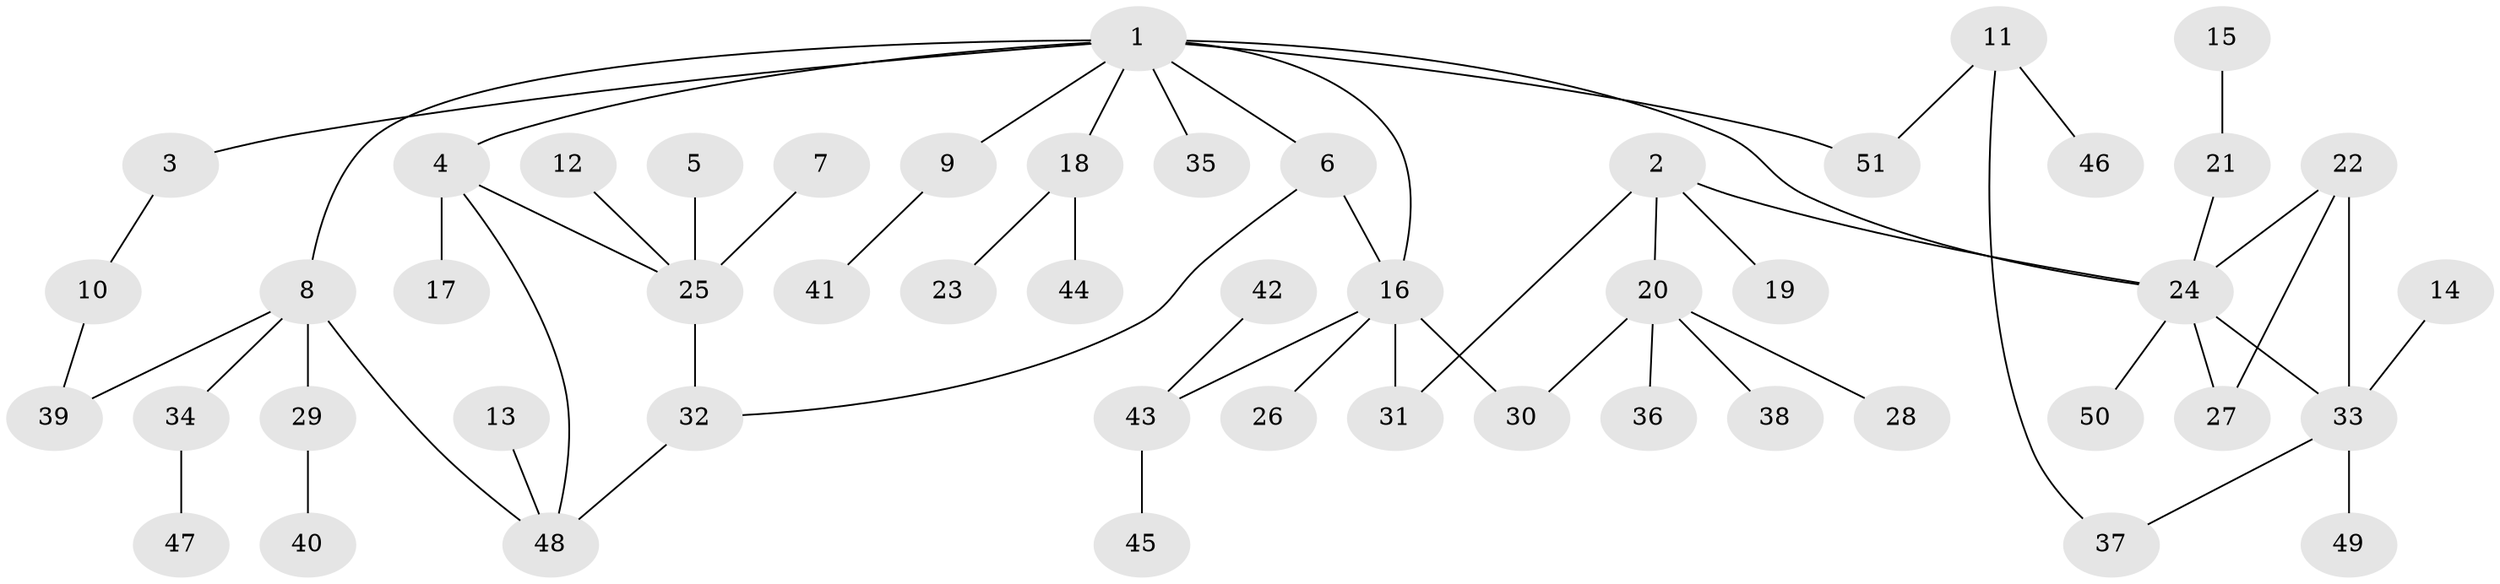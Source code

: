 // original degree distribution, {7: 0.019801980198019802, 5: 0.0297029702970297, 6: 0.039603960396039604, 4: 0.039603960396039604, 3: 0.1485148514851485, 2: 0.32673267326732675, 1: 0.39603960396039606}
// Generated by graph-tools (version 1.1) at 2025/49/03/09/25 03:49:26]
// undirected, 51 vertices, 60 edges
graph export_dot {
graph [start="1"]
  node [color=gray90,style=filled];
  1;
  2;
  3;
  4;
  5;
  6;
  7;
  8;
  9;
  10;
  11;
  12;
  13;
  14;
  15;
  16;
  17;
  18;
  19;
  20;
  21;
  22;
  23;
  24;
  25;
  26;
  27;
  28;
  29;
  30;
  31;
  32;
  33;
  34;
  35;
  36;
  37;
  38;
  39;
  40;
  41;
  42;
  43;
  44;
  45;
  46;
  47;
  48;
  49;
  50;
  51;
  1 -- 3 [weight=1.0];
  1 -- 4 [weight=1.0];
  1 -- 6 [weight=1.0];
  1 -- 8 [weight=1.0];
  1 -- 9 [weight=1.0];
  1 -- 16 [weight=1.0];
  1 -- 18 [weight=1.0];
  1 -- 24 [weight=1.0];
  1 -- 35 [weight=1.0];
  1 -- 51 [weight=1.0];
  2 -- 19 [weight=1.0];
  2 -- 20 [weight=1.0];
  2 -- 24 [weight=1.0];
  2 -- 31 [weight=1.0];
  3 -- 10 [weight=1.0];
  4 -- 17 [weight=1.0];
  4 -- 25 [weight=1.0];
  4 -- 48 [weight=1.0];
  5 -- 25 [weight=1.0];
  6 -- 16 [weight=1.0];
  6 -- 32 [weight=1.0];
  7 -- 25 [weight=1.0];
  8 -- 29 [weight=1.0];
  8 -- 34 [weight=1.0];
  8 -- 39 [weight=1.0];
  8 -- 48 [weight=1.0];
  9 -- 41 [weight=1.0];
  10 -- 39 [weight=1.0];
  11 -- 37 [weight=1.0];
  11 -- 46 [weight=1.0];
  11 -- 51 [weight=1.0];
  12 -- 25 [weight=1.0];
  13 -- 48 [weight=1.0];
  14 -- 33 [weight=1.0];
  15 -- 21 [weight=1.0];
  16 -- 26 [weight=1.0];
  16 -- 30 [weight=1.0];
  16 -- 31 [weight=1.0];
  16 -- 43 [weight=1.0];
  18 -- 23 [weight=1.0];
  18 -- 44 [weight=1.0];
  20 -- 28 [weight=1.0];
  20 -- 30 [weight=1.0];
  20 -- 36 [weight=1.0];
  20 -- 38 [weight=1.0];
  21 -- 24 [weight=1.0];
  22 -- 24 [weight=1.0];
  22 -- 27 [weight=1.0];
  22 -- 33 [weight=1.0];
  24 -- 27 [weight=1.0];
  24 -- 33 [weight=1.0];
  24 -- 50 [weight=1.0];
  25 -- 32 [weight=1.0];
  29 -- 40 [weight=1.0];
  32 -- 48 [weight=1.0];
  33 -- 37 [weight=1.0];
  33 -- 49 [weight=1.0];
  34 -- 47 [weight=1.0];
  42 -- 43 [weight=1.0];
  43 -- 45 [weight=1.0];
}
